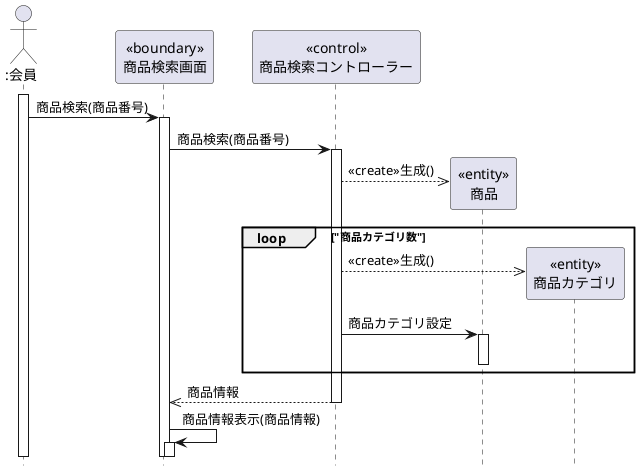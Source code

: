 @startuml  
hide footbox
Actor ":会員" as ac
participant "<<boundary>>\n商品検索画面" as bo
participant "<<control>>\n商品検索コントローラー" as co
participant "<<entity>>\n商品" as en
participant "<<entity>>\n商品カテゴリ" as en1
activate ac
ac -> bo :商品検索(商品番号)
activate bo
bo -> co :商品検索(商品番号)
activate co
create en
co -->> en :<<create>>生成()
loop "商品カテゴリ数"
create en1
co -->> en1:<<create>>生成()
co -> en :商品カテゴリ設定
activate en
deactivate en
end loop
bo <<-- co :商品情報
deactivate co 
bo -> bo :商品情報表示(商品情報)
activate bo
@enduml